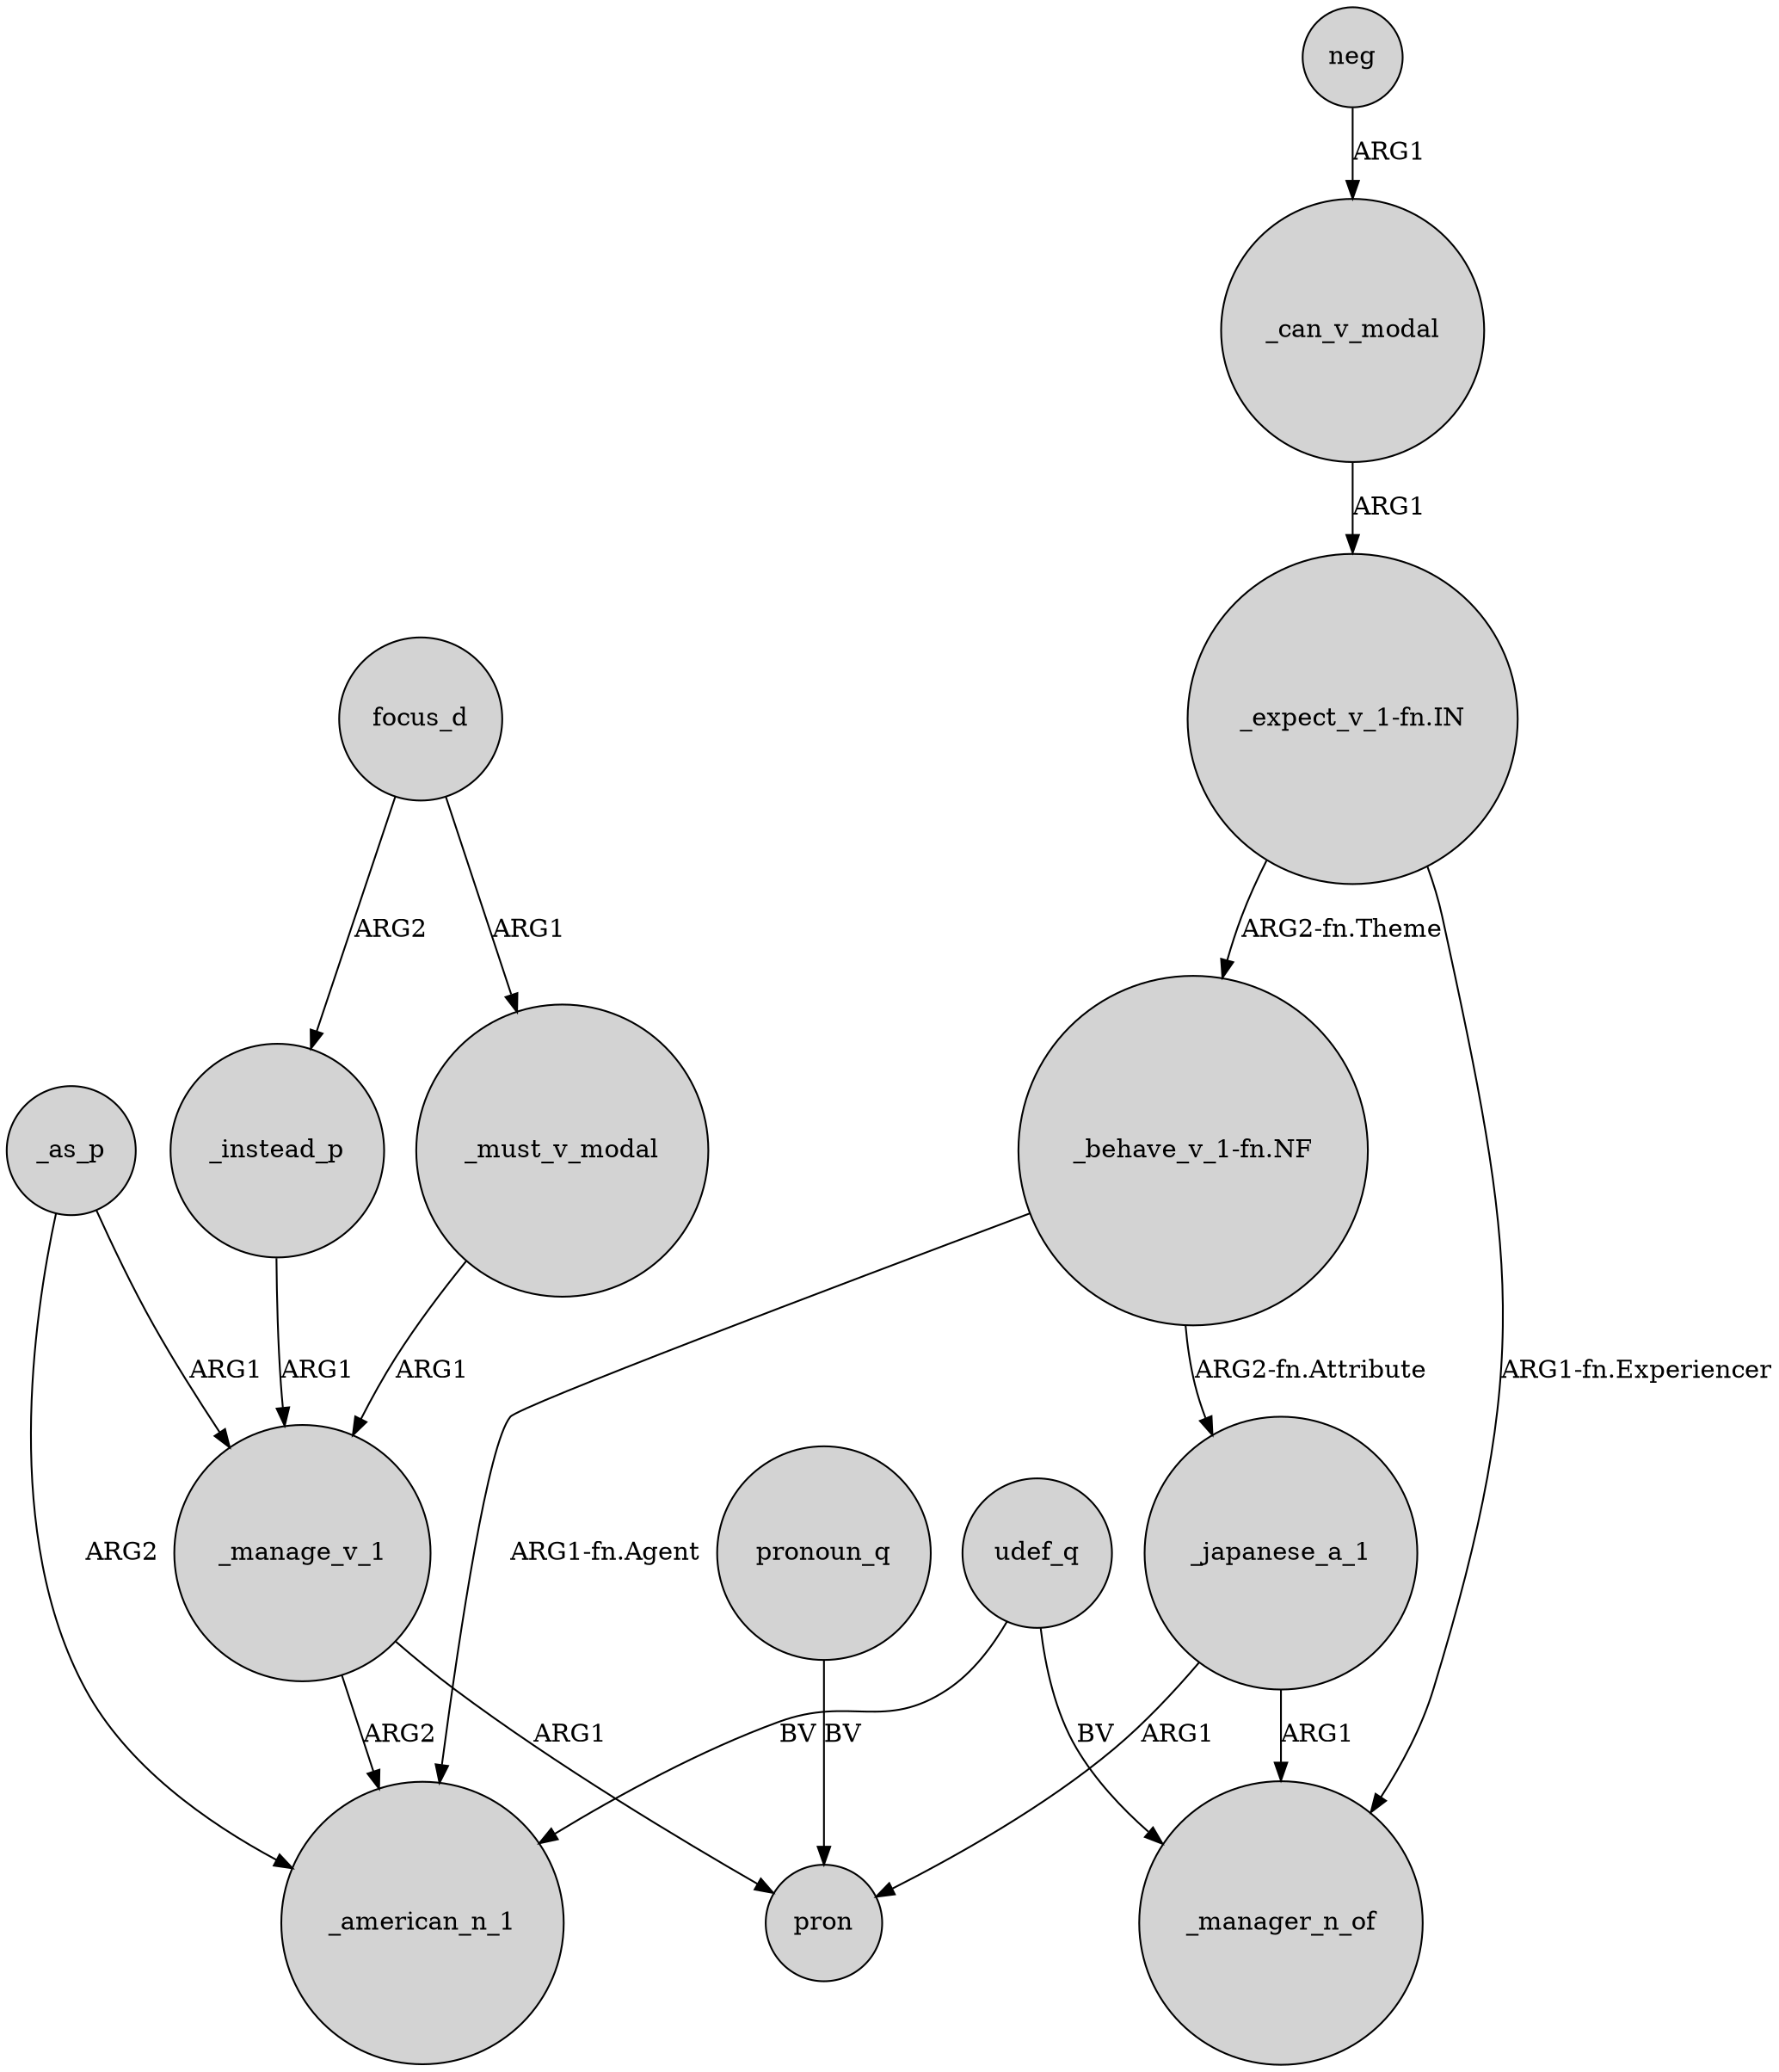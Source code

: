 digraph {
	node [shape=circle style=filled]
	"_expect_v_1-fn.IN" -> _manager_n_of [label="ARG1-fn.Experiencer"]
	_instead_p -> _manage_v_1 [label=ARG1]
	_as_p -> _american_n_1 [label=ARG2]
	_must_v_modal -> _manage_v_1 [label=ARG1]
	focus_d -> _must_v_modal [label=ARG1]
	pronoun_q -> pron [label=BV]
	"_expect_v_1-fn.IN" -> "_behave_v_1-fn.NF" [label="ARG2-fn.Theme"]
	"_behave_v_1-fn.NF" -> _japanese_a_1 [label="ARG2-fn.Attribute"]
	_can_v_modal -> "_expect_v_1-fn.IN" [label=ARG1]
	udef_q -> _american_n_1 [label=BV]
	udef_q -> _manager_n_of [label=BV]
	_japanese_a_1 -> _manager_n_of [label=ARG1]
	_manage_v_1 -> pron [label=ARG1]
	_japanese_a_1 -> pron [label=ARG1]
	"_behave_v_1-fn.NF" -> _american_n_1 [label="ARG1-fn.Agent"]
	_as_p -> _manage_v_1 [label=ARG1]
	_manage_v_1 -> _american_n_1 [label=ARG2]
	neg -> _can_v_modal [label=ARG1]
	focus_d -> _instead_p [label=ARG2]
}
